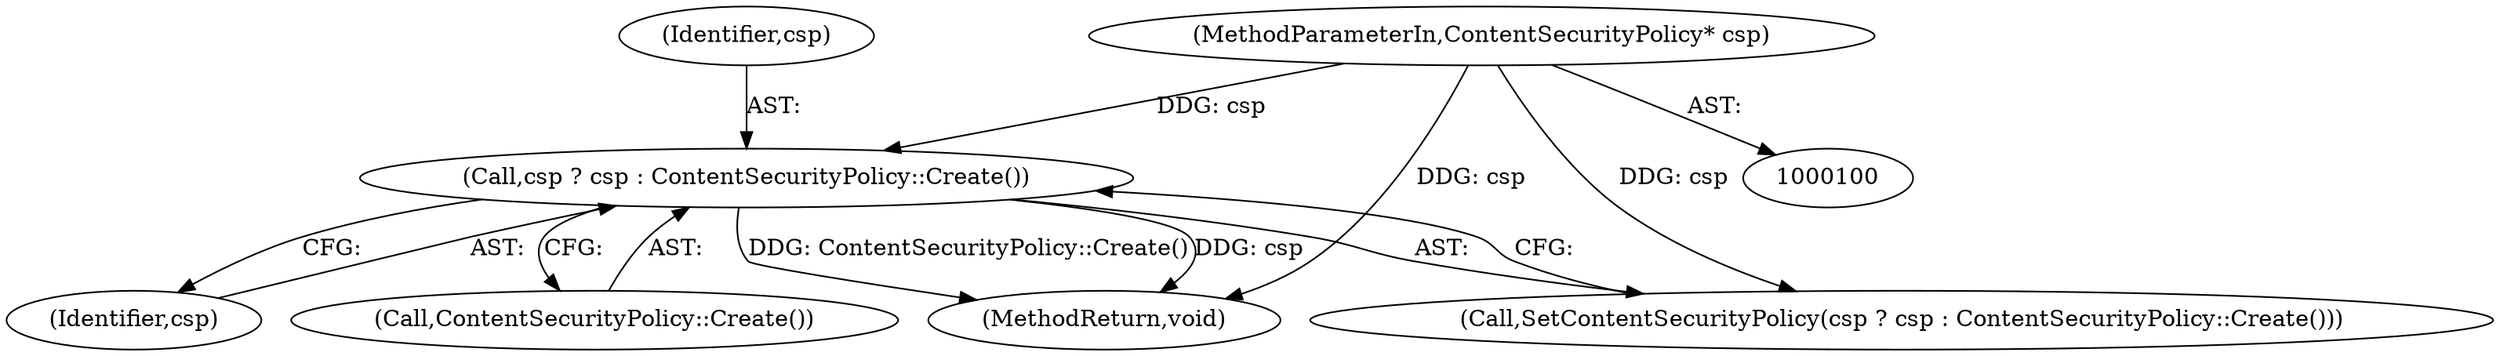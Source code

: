 digraph "0_Chrome_209f225b2d51334eaf69ffdf002e25eaa1e0d448@pointer" {
"1000105" [label="(Call,csp ? csp : ContentSecurityPolicy::Create())"];
"1000101" [label="(MethodParameterIn,ContentSecurityPolicy* csp)"];
"1000107" [label="(Identifier,csp)"];
"1000108" [label="(Call,ContentSecurityPolicy::Create())"];
"1000162" [label="(MethodReturn,void)"];
"1000104" [label="(Call,SetContentSecurityPolicy(csp ? csp : ContentSecurityPolicy::Create()))"];
"1000106" [label="(Identifier,csp)"];
"1000101" [label="(MethodParameterIn,ContentSecurityPolicy* csp)"];
"1000105" [label="(Call,csp ? csp : ContentSecurityPolicy::Create())"];
"1000105" -> "1000104"  [label="AST: "];
"1000105" -> "1000107"  [label="CFG: "];
"1000105" -> "1000108"  [label="CFG: "];
"1000106" -> "1000105"  [label="AST: "];
"1000107" -> "1000105"  [label="AST: "];
"1000108" -> "1000105"  [label="AST: "];
"1000104" -> "1000105"  [label="CFG: "];
"1000105" -> "1000162"  [label="DDG: ContentSecurityPolicy::Create()"];
"1000105" -> "1000162"  [label="DDG: csp"];
"1000101" -> "1000105"  [label="DDG: csp"];
"1000101" -> "1000100"  [label="AST: "];
"1000101" -> "1000162"  [label="DDG: csp"];
"1000101" -> "1000104"  [label="DDG: csp"];
}
